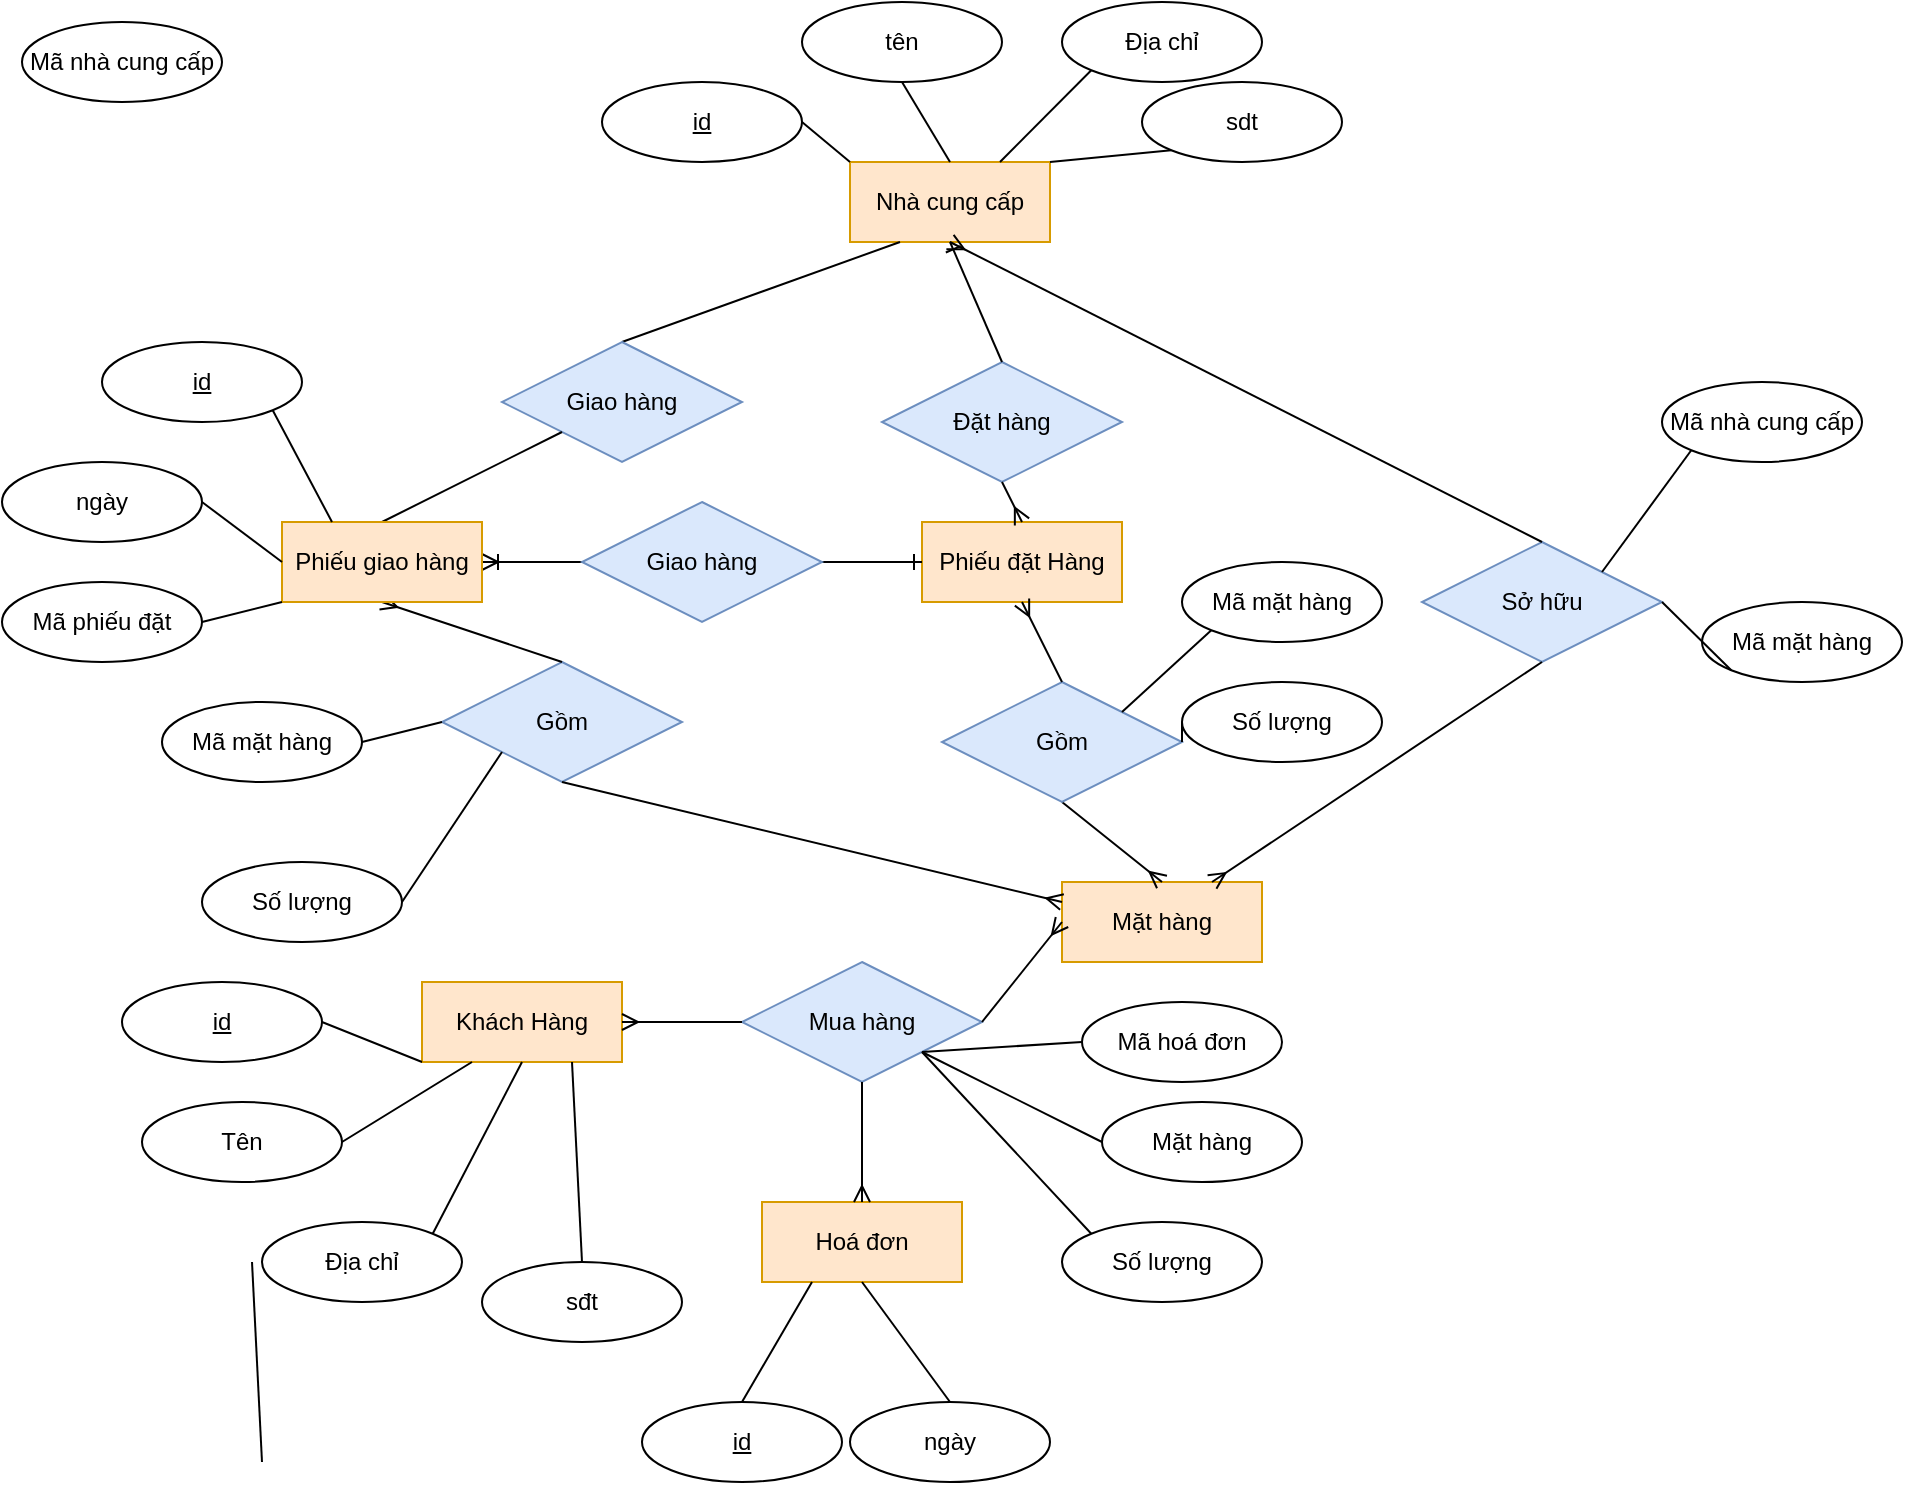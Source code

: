 <mxfile version="20.1.3" type="device"><diagram id="g0Z8R6swyVhw9jZGspUY" name="Page-1"><mxGraphModel dx="1336" dy="609" grid="1" gridSize="10" guides="1" tooltips="1" connect="1" arrows="1" fold="1" page="1" pageScale="1" pageWidth="827" pageHeight="1169" math="0" shadow="0"><root><mxCell id="0"/><mxCell id="1" parent="0"/><mxCell id="mY9BItaH2DJOi-bUN3ZR-2" value="Nhà cung cấp" style="whiteSpace=wrap;html=1;align=center;fillColor=#ffe6cc;strokeColor=#d79b00;" vertex="1" parent="1"><mxGeometry x="314" y="140" width="100" height="40" as="geometry"/></mxCell><mxCell id="mY9BItaH2DJOi-bUN3ZR-3" value="Mặt hàng" style="whiteSpace=wrap;html=1;align=center;fillColor=#ffe6cc;strokeColor=#d79b00;" vertex="1" parent="1"><mxGeometry x="420" y="500" width="100" height="40" as="geometry"/></mxCell><mxCell id="mY9BItaH2DJOi-bUN3ZR-5" value="Phiếu đặt Hàng" style="whiteSpace=wrap;html=1;align=center;fillColor=#ffe6cc;strokeColor=#d79b00;" vertex="1" parent="1"><mxGeometry x="350" y="320" width="100" height="40" as="geometry"/></mxCell><mxCell id="mY9BItaH2DJOi-bUN3ZR-7" value="Sở hữu" style="shape=rhombus;perimeter=rhombusPerimeter;whiteSpace=wrap;html=1;align=center;fillColor=#dae8fc;strokeColor=#6c8ebf;" vertex="1" parent="1"><mxGeometry x="600" y="330" width="120" height="60" as="geometry"/></mxCell><mxCell id="mY9BItaH2DJOi-bUN3ZR-8" value="" style="endArrow=none;html=1;rounded=0;startArrow=ERmany;exitX=0.5;exitY=1;exitDx=0;exitDy=0;entryX=0.5;entryY=0;entryDx=0;entryDy=0;endFill=0;startFill=0;" edge="1" parent="1" source="mY9BItaH2DJOi-bUN3ZR-2" target="mY9BItaH2DJOi-bUN3ZR-7"><mxGeometry relative="1" as="geometry"><mxPoint x="620" y="169.062" as="sourcePoint"/><mxPoint x="490" y="320" as="targetPoint"/></mxGeometry></mxCell><mxCell id="mY9BItaH2DJOi-bUN3ZR-23" value="Đặt hàng" style="shape=rhombus;perimeter=rhombusPerimeter;whiteSpace=wrap;html=1;align=center;fillColor=#dae8fc;strokeColor=#6c8ebf;" vertex="1" parent="1"><mxGeometry x="330" y="240" width="120" height="60" as="geometry"/></mxCell><mxCell id="mY9BItaH2DJOi-bUN3ZR-25" value="" style="endArrow=ERmany;html=1;rounded=0;exitX=0.5;exitY=1;exitDx=0;exitDy=0;entryX=0.75;entryY=0;entryDx=0;entryDy=0;startArrow=none;startFill=0;endFill=0;" edge="1" parent="1" source="mY9BItaH2DJOi-bUN3ZR-7" target="mY9BItaH2DJOi-bUN3ZR-3"><mxGeometry relative="1" as="geometry"><mxPoint x="685" y="260" as="sourcePoint"/><mxPoint x="620" y="310" as="targetPoint"/></mxGeometry></mxCell><mxCell id="mY9BItaH2DJOi-bUN3ZR-26" value="" style="endArrow=none;html=1;rounded=0;startArrow=ERone;exitX=0.5;exitY=1;exitDx=0;exitDy=0;entryX=0.5;entryY=0;entryDx=0;entryDy=0;startFill=0;" edge="1" parent="1" source="mY9BItaH2DJOi-bUN3ZR-2" target="mY9BItaH2DJOi-bUN3ZR-23"><mxGeometry relative="1" as="geometry"><mxPoint x="470" y="270" as="sourcePoint"/><mxPoint x="514.13" y="311.372" as="targetPoint"/></mxGeometry></mxCell><mxCell id="mY9BItaH2DJOi-bUN3ZR-27" value="" style="endArrow=ERmany;html=1;rounded=0;startArrow=none;exitX=0.5;exitY=1;exitDx=0;exitDy=0;entryX=0.5;entryY=0;entryDx=0;entryDy=0;endFill=0;" edge="1" parent="1" source="mY9BItaH2DJOi-bUN3ZR-23" target="mY9BItaH2DJOi-bUN3ZR-5"><mxGeometry relative="1" as="geometry"><mxPoint x="480" y="290" as="sourcePoint"/><mxPoint x="425" y="365" as="targetPoint"/></mxGeometry></mxCell><mxCell id="mY9BItaH2DJOi-bUN3ZR-29" value="Gồm" style="shape=rhombus;perimeter=rhombusPerimeter;whiteSpace=wrap;html=1;align=center;fillColor=#dae8fc;strokeColor=#6c8ebf;" vertex="1" parent="1"><mxGeometry x="110" y="390" width="120" height="60" as="geometry"/></mxCell><mxCell id="mY9BItaH2DJOi-bUN3ZR-31" value="" style="endArrow=none;html=1;rounded=0;startArrow=ERmany;exitX=0;exitY=0.25;exitDx=0;exitDy=0;entryX=0.5;entryY=1;entryDx=0;entryDy=0;startFill=0;" edge="1" parent="1" source="mY9BItaH2DJOi-bUN3ZR-3" target="mY9BItaH2DJOi-bUN3ZR-29"><mxGeometry relative="1" as="geometry"><mxPoint x="440" y="300" as="sourcePoint"/><mxPoint x="245" y="380" as="targetPoint"/></mxGeometry></mxCell><mxCell id="mY9BItaH2DJOi-bUN3ZR-32" value="" style="endArrow=none;html=1;rounded=0;startArrow=ERmany;exitX=0.5;exitY=0;exitDx=0;exitDy=0;entryX=0.5;entryY=1;entryDx=0;entryDy=0;startFill=0;" edge="1" parent="1" source="mY9BItaH2DJOi-bUN3ZR-3" target="mY9BItaH2DJOi-bUN3ZR-41"><mxGeometry relative="1" as="geometry"><mxPoint x="520" y="240" as="sourcePoint"/><mxPoint x="440" y="440" as="targetPoint"/></mxGeometry></mxCell><mxCell id="mY9BItaH2DJOi-bUN3ZR-33" value="" style="endArrow=none;html=1;rounded=0;startArrow=none;exitX=0.25;exitY=1;exitDx=0;exitDy=0;entryX=0.5;entryY=0;entryDx=0;entryDy=0;" edge="1" parent="1" source="mY9BItaH2DJOi-bUN3ZR-2" target="mY9BItaH2DJOi-bUN3ZR-48"><mxGeometry relative="1" as="geometry"><mxPoint x="300" y="240" as="sourcePoint"/><mxPoint x="190" y="240" as="targetPoint"/></mxGeometry></mxCell><mxCell id="mY9BItaH2DJOi-bUN3ZR-34" value="Khách Hàng" style="whiteSpace=wrap;html=1;align=center;fillColor=#ffe6cc;strokeColor=#d79b00;" vertex="1" parent="1"><mxGeometry x="100" y="550" width="100" height="40" as="geometry"/></mxCell><mxCell id="mY9BItaH2DJOi-bUN3ZR-36" value="Mua hàng" style="shape=rhombus;perimeter=rhombusPerimeter;whiteSpace=wrap;html=1;align=center;fillColor=#dae8fc;strokeColor=#6c8ebf;" vertex="1" parent="1"><mxGeometry x="260" y="540" width="120" height="60" as="geometry"/></mxCell><mxCell id="mY9BItaH2DJOi-bUN3ZR-37" value="" style="endArrow=none;html=1;rounded=0;exitX=1;exitY=0.5;exitDx=0;exitDy=0;entryX=0;entryY=0.5;entryDx=0;entryDy=0;startArrow=ERmany;startFill=0;" edge="1" parent="1" source="mY9BItaH2DJOi-bUN3ZR-34" target="mY9BItaH2DJOi-bUN3ZR-36"><mxGeometry relative="1" as="geometry"><mxPoint x="240" y="640" as="sourcePoint"/><mxPoint x="400" y="640" as="targetPoint"/></mxGeometry></mxCell><mxCell id="mY9BItaH2DJOi-bUN3ZR-38" value="" style="endArrow=ERmany;html=1;rounded=0;exitX=1;exitY=0.5;exitDx=0;exitDy=0;entryX=0;entryY=0.5;entryDx=0;entryDy=0;endFill=0;" edge="1" parent="1" source="mY9BItaH2DJOi-bUN3ZR-36" target="mY9BItaH2DJOi-bUN3ZR-3"><mxGeometry relative="1" as="geometry"><mxPoint x="400" y="560" as="sourcePoint"/><mxPoint x="430" y="560" as="targetPoint"/></mxGeometry></mxCell><mxCell id="mY9BItaH2DJOi-bUN3ZR-39" value="Hoá đơn" style="whiteSpace=wrap;html=1;align=center;fillColor=#ffe6cc;strokeColor=#d79b00;" vertex="1" parent="1"><mxGeometry x="270" y="660" width="100" height="40" as="geometry"/></mxCell><mxCell id="mY9BItaH2DJOi-bUN3ZR-40" value="" style="endArrow=ERmany;html=1;rounded=0;exitX=0.5;exitY=1;exitDx=0;exitDy=0;entryX=0.5;entryY=0;entryDx=0;entryDy=0;endFill=0;" edge="1" parent="1" source="mY9BItaH2DJOi-bUN3ZR-36" target="mY9BItaH2DJOi-bUN3ZR-39"><mxGeometry relative="1" as="geometry"><mxPoint x="240" y="640" as="sourcePoint"/><mxPoint x="400" y="640" as="targetPoint"/></mxGeometry></mxCell><mxCell id="mY9BItaH2DJOi-bUN3ZR-41" value="Gồm" style="shape=rhombus;perimeter=rhombusPerimeter;whiteSpace=wrap;html=1;align=center;fillColor=#dae8fc;strokeColor=#6c8ebf;" vertex="1" parent="1"><mxGeometry x="360" y="400" width="120" height="60" as="geometry"/></mxCell><mxCell id="mY9BItaH2DJOi-bUN3ZR-42" value="" style="endArrow=ERmany;html=1;rounded=0;startArrow=none;exitX=0.5;exitY=0;exitDx=0;exitDy=0;entryX=0.5;entryY=1;entryDx=0;entryDy=0;endFill=0;" edge="1" parent="1" source="mY9BItaH2DJOi-bUN3ZR-41" target="mY9BItaH2DJOi-bUN3ZR-5"><mxGeometry relative="1" as="geometry"><mxPoint x="410" y="380" as="sourcePoint"/><mxPoint x="380" y="320" as="targetPoint"/></mxGeometry></mxCell><mxCell id="mY9BItaH2DJOi-bUN3ZR-46" value="" style="endArrow=none;html=1;rounded=0;exitX=1;exitY=0.5;exitDx=0;exitDy=0;startArrow=ERoneToMany;startFill=0;" edge="1" parent="1" source="mY9BItaH2DJOi-bUN3ZR-54" target="mY9BItaH2DJOi-bUN3ZR-55"><mxGeometry relative="1" as="geometry"><mxPoint x="140" y="340" as="sourcePoint"/><mxPoint x="200" y="340" as="targetPoint"/></mxGeometry></mxCell><mxCell id="mY9BItaH2DJOi-bUN3ZR-47" value="" style="endArrow=ERone;html=1;rounded=0;exitX=1;exitY=0.5;exitDx=0;exitDy=0;entryX=0;entryY=0.5;entryDx=0;entryDy=0;endFill=0;" edge="1" parent="1" source="mY9BItaH2DJOi-bUN3ZR-55" target="mY9BItaH2DJOi-bUN3ZR-5"><mxGeometry relative="1" as="geometry"><mxPoint x="310" y="340" as="sourcePoint"/><mxPoint x="270" y="400" as="targetPoint"/></mxGeometry></mxCell><mxCell id="mY9BItaH2DJOi-bUN3ZR-48" value="Giao hàng" style="shape=rhombus;perimeter=rhombusPerimeter;whiteSpace=wrap;html=1;align=center;fillColor=#dae8fc;strokeColor=#6c8ebf;" vertex="1" parent="1"><mxGeometry x="140" y="230" width="120" height="60" as="geometry"/></mxCell><mxCell id="mY9BItaH2DJOi-bUN3ZR-50" value="" style="endArrow=none;html=1;rounded=0;startArrow=none;exitX=0;exitY=1;exitDx=0;exitDy=0;entryX=0.5;entryY=0;entryDx=0;entryDy=0;" edge="1" parent="1" source="mY9BItaH2DJOi-bUN3ZR-48" target="mY9BItaH2DJOi-bUN3ZR-54"><mxGeometry relative="1" as="geometry"><mxPoint x="30" y="250" as="sourcePoint"/><mxPoint x="90" y="320" as="targetPoint"/></mxGeometry></mxCell><mxCell id="mY9BItaH2DJOi-bUN3ZR-51" value="" style="endArrow=none;html=1;rounded=0;startArrow=ERmany;exitX=0.5;exitY=1;exitDx=0;exitDy=0;entryX=0.5;entryY=0;entryDx=0;entryDy=0;startFill=0;" edge="1" parent="1" source="mY9BItaH2DJOi-bUN3ZR-54" target="mY9BItaH2DJOi-bUN3ZR-29"><mxGeometry relative="1" as="geometry"><mxPoint x="90" y="360" as="sourcePoint"/><mxPoint x="-30" y="265" as="targetPoint"/></mxGeometry></mxCell><mxCell id="mY9BItaH2DJOi-bUN3ZR-54" value="Phiếu giao hàng" style="whiteSpace=wrap;html=1;align=center;fillColor=#ffe6cc;strokeColor=#d79b00;" vertex="1" parent="1"><mxGeometry x="30" y="320" width="100" height="40" as="geometry"/></mxCell><mxCell id="mY9BItaH2DJOi-bUN3ZR-55" value="Giao hàng" style="shape=rhombus;perimeter=rhombusPerimeter;whiteSpace=wrap;html=1;align=center;fillColor=#dae8fc;strokeColor=#6c8ebf;" vertex="1" parent="1"><mxGeometry x="180" y="310" width="120" height="60" as="geometry"/></mxCell><mxCell id="mY9BItaH2DJOi-bUN3ZR-56" value="tên" style="ellipse;whiteSpace=wrap;html=1;align=center;" vertex="1" parent="1"><mxGeometry x="290" y="60" width="100" height="40" as="geometry"/></mxCell><mxCell id="mY9BItaH2DJOi-bUN3ZR-57" value="id" style="ellipse;whiteSpace=wrap;html=1;align=center;fontStyle=4;" vertex="1" parent="1"><mxGeometry x="190" y="100" width="100" height="40" as="geometry"/></mxCell><mxCell id="mY9BItaH2DJOi-bUN3ZR-58" value="" style="endArrow=none;html=1;rounded=0;exitX=1;exitY=0.5;exitDx=0;exitDy=0;entryX=0;entryY=0;entryDx=0;entryDy=0;" edge="1" parent="1" source="mY9BItaH2DJOi-bUN3ZR-57" target="mY9BItaH2DJOi-bUN3ZR-2"><mxGeometry relative="1" as="geometry"><mxPoint x="210" y="400" as="sourcePoint"/><mxPoint x="370" y="400" as="targetPoint"/></mxGeometry></mxCell><mxCell id="mY9BItaH2DJOi-bUN3ZR-59" value="Địa chỉ" style="ellipse;whiteSpace=wrap;html=1;align=center;" vertex="1" parent="1"><mxGeometry x="420" y="60" width="100" height="40" as="geometry"/></mxCell><mxCell id="mY9BItaH2DJOi-bUN3ZR-60" value="sdt" style="ellipse;whiteSpace=wrap;html=1;align=center;" vertex="1" parent="1"><mxGeometry x="460" y="100" width="100" height="40" as="geometry"/></mxCell><mxCell id="mY9BItaH2DJOi-bUN3ZR-61" value="id" style="ellipse;whiteSpace=wrap;html=1;align=center;fontStyle=4;" vertex="1" parent="1"><mxGeometry x="-60" y="230" width="100" height="40" as="geometry"/></mxCell><mxCell id="mY9BItaH2DJOi-bUN3ZR-62" value="" style="endArrow=none;html=1;rounded=0;exitX=1;exitY=1;exitDx=0;exitDy=0;entryX=0.25;entryY=0;entryDx=0;entryDy=0;" edge="1" parent="1" source="mY9BItaH2DJOi-bUN3ZR-61" target="mY9BItaH2DJOi-bUN3ZR-54"><mxGeometry relative="1" as="geometry"><mxPoint x="80" y="210" as="sourcePoint"/><mxPoint x="104" y="230" as="targetPoint"/></mxGeometry></mxCell><mxCell id="mY9BItaH2DJOi-bUN3ZR-63" value="ngày" style="ellipse;whiteSpace=wrap;html=1;align=center;" vertex="1" parent="1"><mxGeometry x="-110" y="290" width="100" height="40" as="geometry"/></mxCell><mxCell id="mY9BItaH2DJOi-bUN3ZR-64" value="Mã nhà cung cấp" style="ellipse;whiteSpace=wrap;html=1;align=center;" vertex="1" parent="1"><mxGeometry x="-100" y="70" width="100" height="40" as="geometry"/></mxCell><mxCell id="mY9BItaH2DJOi-bUN3ZR-65" value="Mã phiếu đặt" style="ellipse;whiteSpace=wrap;html=1;align=center;" vertex="1" parent="1"><mxGeometry x="-110" y="350" width="100" height="40" as="geometry"/></mxCell><mxCell id="mY9BItaH2DJOi-bUN3ZR-66" value="" style="endArrow=none;html=1;rounded=0;exitX=1;exitY=0.5;exitDx=0;exitDy=0;entryX=0;entryY=0.5;entryDx=0;entryDy=0;" edge="1" parent="1" source="mY9BItaH2DJOi-bUN3ZR-63" target="mY9BItaH2DJOi-bUN3ZR-54"><mxGeometry relative="1" as="geometry"><mxPoint x="30" y="390" as="sourcePoint"/><mxPoint x="59.645" y="445.858" as="targetPoint"/></mxGeometry></mxCell><mxCell id="mY9BItaH2DJOi-bUN3ZR-67" value="" style="endArrow=none;html=1;rounded=0;exitX=1;exitY=0.5;exitDx=0;exitDy=0;entryX=0;entryY=1;entryDx=0;entryDy=0;" edge="1" parent="1" source="mY9BItaH2DJOi-bUN3ZR-65" target="mY9BItaH2DJOi-bUN3ZR-54"><mxGeometry relative="1" as="geometry"><mxPoint x="10" y="420" as="sourcePoint"/><mxPoint x="39.645" y="475.858" as="targetPoint"/></mxGeometry></mxCell><mxCell id="mY9BItaH2DJOi-bUN3ZR-68" value="Mã mặt hàng" style="ellipse;whiteSpace=wrap;html=1;align=center;" vertex="1" parent="1"><mxGeometry x="-30" y="410" width="100" height="40" as="geometry"/></mxCell><mxCell id="mY9BItaH2DJOi-bUN3ZR-69" value="Số lượng" style="ellipse;whiteSpace=wrap;html=1;align=center;" vertex="1" parent="1"><mxGeometry x="-10" y="490" width="100" height="40" as="geometry"/></mxCell><mxCell id="mY9BItaH2DJOi-bUN3ZR-70" value="" style="endArrow=none;html=1;rounded=0;exitX=1;exitY=0.5;exitDx=0;exitDy=0;entryX=0;entryY=0.5;entryDx=0;entryDy=0;" edge="1" parent="1" source="mY9BItaH2DJOi-bUN3ZR-68" target="mY9BItaH2DJOi-bUN3ZR-29"><mxGeometry relative="1" as="geometry"><mxPoint x="100" y="450" as="sourcePoint"/><mxPoint x="260" y="450" as="targetPoint"/></mxGeometry></mxCell><mxCell id="mY9BItaH2DJOi-bUN3ZR-71" value="" style="endArrow=none;html=1;rounded=0;exitX=1;exitY=0.5;exitDx=0;exitDy=0;entryX=0;entryY=1;entryDx=0;entryDy=0;" edge="1" parent="1" source="mY9BItaH2DJOi-bUN3ZR-69" target="mY9BItaH2DJOi-bUN3ZR-29"><mxGeometry relative="1" as="geometry"><mxPoint x="120" y="470" as="sourcePoint"/><mxPoint x="160" y="460" as="targetPoint"/></mxGeometry></mxCell><mxCell id="mY9BItaH2DJOi-bUN3ZR-72" value="" style="endArrow=none;html=1;rounded=0;exitX=0.5;exitY=1;exitDx=0;exitDy=0;entryX=0.5;entryY=0;entryDx=0;entryDy=0;" edge="1" parent="1" source="mY9BItaH2DJOi-bUN3ZR-56" target="mY9BItaH2DJOi-bUN3ZR-2"><mxGeometry relative="1" as="geometry"><mxPoint x="550" y="200" as="sourcePoint"/><mxPoint x="574" y="220" as="targetPoint"/></mxGeometry></mxCell><mxCell id="mY9BItaH2DJOi-bUN3ZR-73" value="" style="endArrow=none;html=1;rounded=0;exitX=0;exitY=1;exitDx=0;exitDy=0;entryX=0.75;entryY=0;entryDx=0;entryDy=0;" edge="1" parent="1" source="mY9BItaH2DJOi-bUN3ZR-59" target="mY9BItaH2DJOi-bUN3ZR-2"><mxGeometry relative="1" as="geometry"><mxPoint x="590" y="150" as="sourcePoint"/><mxPoint x="614" y="170" as="targetPoint"/></mxGeometry></mxCell><mxCell id="mY9BItaH2DJOi-bUN3ZR-74" value="" style="endArrow=none;html=1;rounded=0;exitX=0;exitY=1;exitDx=0;exitDy=0;entryX=1;entryY=0;entryDx=0;entryDy=0;" edge="1" parent="1" source="mY9BItaH2DJOi-bUN3ZR-60" target="mY9BItaH2DJOi-bUN3ZR-2"><mxGeometry relative="1" as="geometry"><mxPoint x="610" y="110" as="sourcePoint"/><mxPoint x="634" y="130" as="targetPoint"/></mxGeometry></mxCell><mxCell id="mY9BItaH2DJOi-bUN3ZR-75" value="" style="endArrow=none;html=1;rounded=0;exitX=1;exitY=0;exitDx=0;exitDy=0;entryX=0;entryY=1;entryDx=0;entryDy=0;" edge="1" parent="1" source="mY9BItaH2DJOi-bUN3ZR-7" target="mY9BItaH2DJOi-bUN3ZR-76"><mxGeometry relative="1" as="geometry"><mxPoint x="630" y="90" as="sourcePoint"/><mxPoint x="654" y="110" as="targetPoint"/></mxGeometry></mxCell><mxCell id="mY9BItaH2DJOi-bUN3ZR-76" value="Mã nhà cung cấp" style="ellipse;whiteSpace=wrap;html=1;align=center;" vertex="1" parent="1"><mxGeometry x="720" y="250" width="100" height="40" as="geometry"/></mxCell><mxCell id="mY9BItaH2DJOi-bUN3ZR-77" value="Mã mặt hàng" style="ellipse;whiteSpace=wrap;html=1;align=center;" vertex="1" parent="1"><mxGeometry x="740" y="360" width="100" height="40" as="geometry"/></mxCell><mxCell id="mY9BItaH2DJOi-bUN3ZR-78" value="" style="endArrow=none;html=1;rounded=0;exitX=1;exitY=0.5;exitDx=0;exitDy=0;entryX=0;entryY=1;entryDx=0;entryDy=0;" edge="1" parent="1" source="mY9BItaH2DJOi-bUN3ZR-7" target="mY9BItaH2DJOi-bUN3ZR-77"><mxGeometry relative="1" as="geometry"><mxPoint x="670" y="320" as="sourcePoint"/><mxPoint x="654.645" y="199.142" as="targetPoint"/></mxGeometry></mxCell><mxCell id="mY9BItaH2DJOi-bUN3ZR-79" value="id" style="ellipse;whiteSpace=wrap;html=1;align=center;fontStyle=4;" vertex="1" parent="1"><mxGeometry x="-50" y="550" width="100" height="40" as="geometry"/></mxCell><mxCell id="mY9BItaH2DJOi-bUN3ZR-80" value="" style="endArrow=none;html=1;rounded=0;exitX=1;exitY=0.5;exitDx=0;exitDy=0;entryX=0;entryY=1;entryDx=0;entryDy=0;" edge="1" parent="1" source="mY9BItaH2DJOi-bUN3ZR-79" target="mY9BItaH2DJOi-bUN3ZR-34"><mxGeometry relative="1" as="geometry"><mxPoint x="130" y="650" as="sourcePoint"/><mxPoint x="180" y="575" as="targetPoint"/></mxGeometry></mxCell><mxCell id="mY9BItaH2DJOi-bUN3ZR-81" value="Tên" style="ellipse;whiteSpace=wrap;html=1;align=center;" vertex="1" parent="1"><mxGeometry x="-40" y="610" width="100" height="40" as="geometry"/></mxCell><mxCell id="mY9BItaH2DJOi-bUN3ZR-82" value="Địa chỉ" style="ellipse;whiteSpace=wrap;html=1;align=center;" vertex="1" parent="1"><mxGeometry x="20" y="670" width="100" height="40" as="geometry"/></mxCell><mxCell id="mY9BItaH2DJOi-bUN3ZR-83" value="sđt" style="ellipse;whiteSpace=wrap;html=1;align=center;" vertex="1" parent="1"><mxGeometry x="130" y="690" width="100" height="40" as="geometry"/></mxCell><mxCell id="mY9BItaH2DJOi-bUN3ZR-84" value="" style="endArrow=none;html=1;rounded=0;exitX=1;exitY=0;exitDx=0;exitDy=0;entryX=0.5;entryY=1;entryDx=0;entryDy=0;" edge="1" parent="1" source="mY9BItaH2DJOi-bUN3ZR-82" target="mY9BItaH2DJOi-bUN3ZR-34"><mxGeometry relative="1" as="geometry"><mxPoint x="120" y="650" as="sourcePoint"/><mxPoint x="170" y="670" as="targetPoint"/></mxGeometry></mxCell><mxCell id="mY9BItaH2DJOi-bUN3ZR-85" value="" style="endArrow=none;html=1;rounded=0;exitX=1;exitY=0.5;exitDx=0;exitDy=0;entryX=0.25;entryY=1;entryDx=0;entryDy=0;" edge="1" parent="1" source="mY9BItaH2DJOi-bUN3ZR-81" target="mY9BItaH2DJOi-bUN3ZR-34"><mxGeometry relative="1" as="geometry"><mxPoint x="100" y="630" as="sourcePoint"/><mxPoint x="150" y="650" as="targetPoint"/></mxGeometry></mxCell><mxCell id="mY9BItaH2DJOi-bUN3ZR-86" value="" style="endArrow=none;html=1;rounded=0;exitX=0.5;exitY=0;exitDx=0;exitDy=0;entryX=0.75;entryY=1;entryDx=0;entryDy=0;" edge="1" parent="1" source="mY9BItaH2DJOi-bUN3ZR-83" target="mY9BItaH2DJOi-bUN3ZR-34"><mxGeometry relative="1" as="geometry"><mxPoint x="190" y="640" as="sourcePoint"/><mxPoint x="240" y="660" as="targetPoint"/></mxGeometry></mxCell><mxCell id="mY9BItaH2DJOi-bUN3ZR-87" value="id" style="ellipse;whiteSpace=wrap;html=1;align=center;fontStyle=4;" vertex="1" parent="1"><mxGeometry x="210" y="760" width="100" height="40" as="geometry"/></mxCell><mxCell id="mY9BItaH2DJOi-bUN3ZR-88" value="" style="endArrow=none;html=1;rounded=0;exitX=0.5;exitY=0;exitDx=0;exitDy=0;entryX=0.25;entryY=1;entryDx=0;entryDy=0;" edge="1" parent="1" source="mY9BItaH2DJOi-bUN3ZR-87" target="mY9BItaH2DJOi-bUN3ZR-39"><mxGeometry relative="1" as="geometry"><mxPoint x="350" y="710" as="sourcePoint"/><mxPoint x="345" y="610" as="targetPoint"/></mxGeometry></mxCell><mxCell id="mY9BItaH2DJOi-bUN3ZR-89" value="" style="endArrow=none;html=1;rounded=0;exitX=0.5;exitY=0;exitDx=0;exitDy=0;entryX=0.5;entryY=1;entryDx=0;entryDy=0;" edge="1" parent="1" source="mY9BItaH2DJOi-bUN3ZR-93" target="mY9BItaH2DJOi-bUN3ZR-39"><mxGeometry relative="1" as="geometry"><mxPoint x="380" y="750" as="sourcePoint"/><mxPoint x="375" y="650" as="targetPoint"/></mxGeometry></mxCell><mxCell id="mY9BItaH2DJOi-bUN3ZR-90" value="" style="endArrow=none;html=1;rounded=0;exitX=1;exitY=1;exitDx=0;exitDy=0;entryX=0;entryY=0.5;entryDx=0;entryDy=0;" edge="1" parent="1" source="mY9BItaH2DJOi-bUN3ZR-36" target="mY9BItaH2DJOi-bUN3ZR-94"><mxGeometry relative="1" as="geometry"><mxPoint x="170" y="780" as="sourcePoint"/><mxPoint x="165" y="680" as="targetPoint"/></mxGeometry></mxCell><mxCell id="mY9BItaH2DJOi-bUN3ZR-91" value="" style="endArrow=none;html=1;rounded=0;exitX=0;exitY=0.5;exitDx=0;exitDy=0;entryX=1;entryY=1;entryDx=0;entryDy=0;" edge="1" parent="1" source="mY9BItaH2DJOi-bUN3ZR-95" target="mY9BItaH2DJOi-bUN3ZR-36"><mxGeometry relative="1" as="geometry"><mxPoint x="90" y="800" as="sourcePoint"/><mxPoint x="85" y="700" as="targetPoint"/></mxGeometry></mxCell><mxCell id="mY9BItaH2DJOi-bUN3ZR-92" value="" style="endArrow=none;html=1;rounded=0;exitX=0.5;exitY=0;exitDx=0;exitDy=0;entryX=0.75;entryY=1;entryDx=0;entryDy=0;" edge="1" parent="1"><mxGeometry relative="1" as="geometry"><mxPoint x="20" y="790" as="sourcePoint"/><mxPoint x="15" y="690" as="targetPoint"/></mxGeometry></mxCell><mxCell id="mY9BItaH2DJOi-bUN3ZR-93" value="ngày" style="ellipse;whiteSpace=wrap;html=1;align=center;" vertex="1" parent="1"><mxGeometry x="314" y="760" width="100" height="40" as="geometry"/></mxCell><mxCell id="mY9BItaH2DJOi-bUN3ZR-94" value="Mã hoá đơn" style="ellipse;whiteSpace=wrap;html=1;align=center;" vertex="1" parent="1"><mxGeometry x="430" y="560" width="100" height="40" as="geometry"/></mxCell><mxCell id="mY9BItaH2DJOi-bUN3ZR-95" value="Mặt hàng" style="ellipse;whiteSpace=wrap;html=1;align=center;" vertex="1" parent="1"><mxGeometry x="440" y="610" width="100" height="40" as="geometry"/></mxCell><mxCell id="mY9BItaH2DJOi-bUN3ZR-96" value="Số lượng" style="ellipse;whiteSpace=wrap;html=1;align=center;" vertex="1" parent="1"><mxGeometry x="420" y="670" width="100" height="40" as="geometry"/></mxCell><mxCell id="mY9BItaH2DJOi-bUN3ZR-97" value="" style="endArrow=none;html=1;rounded=0;exitX=0;exitY=0;exitDx=0;exitDy=0;entryX=1;entryY=1;entryDx=0;entryDy=0;" edge="1" parent="1" source="mY9BItaH2DJOi-bUN3ZR-96" target="mY9BItaH2DJOi-bUN3ZR-36"><mxGeometry relative="1" as="geometry"><mxPoint x="390" y="620" as="sourcePoint"/><mxPoint x="300" y="575" as="targetPoint"/></mxGeometry></mxCell><mxCell id="mY9BItaH2DJOi-bUN3ZR-98" value="Mã mặt hàng" style="ellipse;whiteSpace=wrap;html=1;align=center;" vertex="1" parent="1"><mxGeometry x="480" y="340" width="100" height="40" as="geometry"/></mxCell><mxCell id="mY9BItaH2DJOi-bUN3ZR-99" value="Số lượng" style="ellipse;whiteSpace=wrap;html=1;align=center;" vertex="1" parent="1"><mxGeometry x="480" y="400" width="100" height="40" as="geometry"/></mxCell><mxCell id="mY9BItaH2DJOi-bUN3ZR-100" value="" style="endArrow=none;html=1;rounded=0;exitX=0;exitY=1;exitDx=0;exitDy=0;entryX=1;entryY=0;entryDx=0;entryDy=0;" edge="1" parent="1" source="mY9BItaH2DJOi-bUN3ZR-98" target="mY9BItaH2DJOi-bUN3ZR-41"><mxGeometry relative="1" as="geometry"><mxPoint x="500" y="340" as="sourcePoint"/><mxPoint x="415.355" y="249.142" as="targetPoint"/></mxGeometry></mxCell><mxCell id="mY9BItaH2DJOi-bUN3ZR-101" value="" style="endArrow=none;html=1;rounded=0;exitX=0;exitY=0.5;exitDx=0;exitDy=0;entryX=1;entryY=0.5;entryDx=0;entryDy=0;" edge="1" parent="1" source="mY9BItaH2DJOi-bUN3ZR-99" target="mY9BItaH2DJOi-bUN3ZR-41"><mxGeometry relative="1" as="geometry"><mxPoint x="510" y="410" as="sourcePoint"/><mxPoint x="425.355" y="319.142" as="targetPoint"/></mxGeometry></mxCell></root></mxGraphModel></diagram></mxfile>